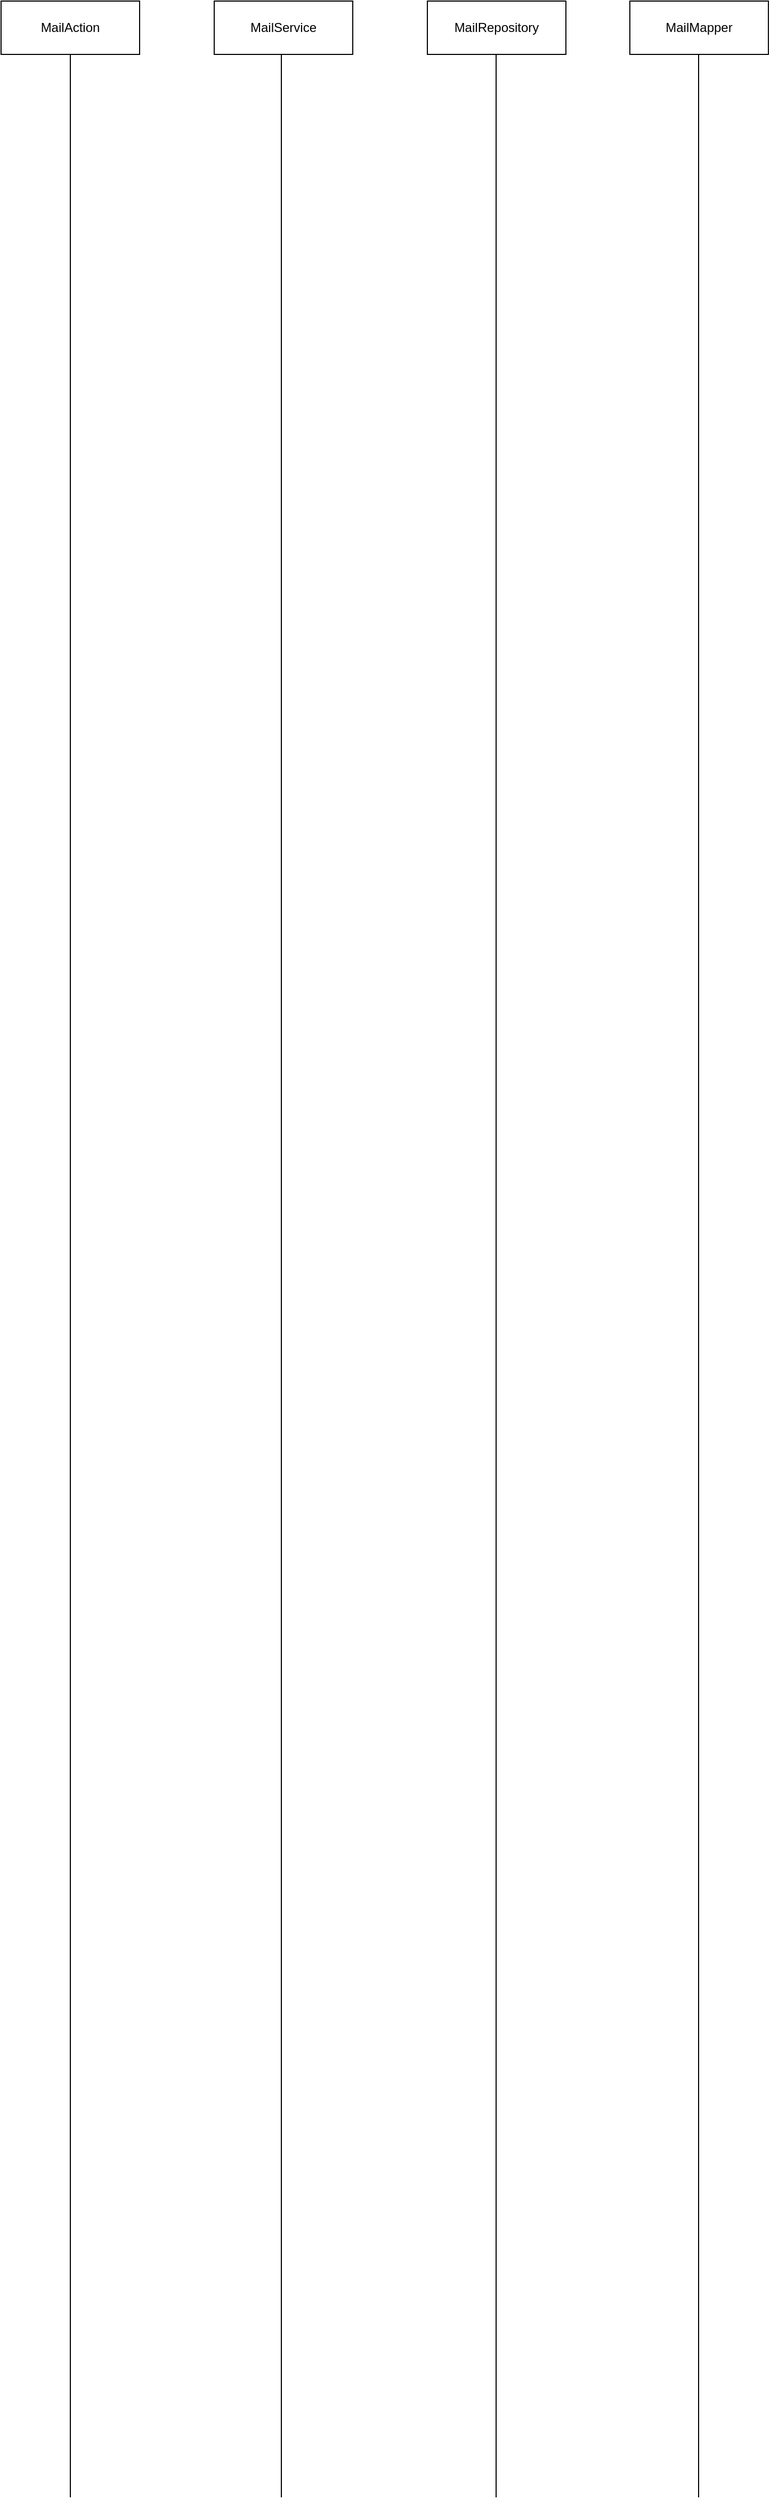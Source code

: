 <mxfile version="18.2.0" type="github">
  <diagram id="KHC4tihT69ykuvYgEflG" name="第 1 页">
    <mxGraphModel dx="961" dy="520" grid="1" gridSize="10" guides="1" tooltips="1" connect="1" arrows="1" fold="1" page="1" pageScale="1" pageWidth="3300" pageHeight="4681" math="0" shadow="0">
      <root>
        <mxCell id="0" />
        <mxCell id="1" parent="0" />
        <mxCell id="WfQck9a6tXkeaZgY0uTD-1" value="MailAction" style="rounded=0;whiteSpace=wrap;html=1;" vertex="1" parent="1">
          <mxGeometry x="70" y="40" width="130" height="50" as="geometry" />
        </mxCell>
        <mxCell id="WfQck9a6tXkeaZgY0uTD-2" value="MailService" style="rounded=0;whiteSpace=wrap;html=1;" vertex="1" parent="1">
          <mxGeometry x="270" y="40" width="130" height="50" as="geometry" />
        </mxCell>
        <mxCell id="WfQck9a6tXkeaZgY0uTD-3" value="MailRepository" style="rounded=0;whiteSpace=wrap;html=1;" vertex="1" parent="1">
          <mxGeometry x="470" y="40" width="130" height="50" as="geometry" />
        </mxCell>
        <mxCell id="WfQck9a6tXkeaZgY0uTD-4" value="MailMapper" style="rounded=0;whiteSpace=wrap;html=1;" vertex="1" parent="1">
          <mxGeometry x="660" y="40" width="130" height="50" as="geometry" />
        </mxCell>
        <mxCell id="WfQck9a6tXkeaZgY0uTD-5" value="" style="endArrow=none;html=1;rounded=0;entryX=0.5;entryY=1;entryDx=0;entryDy=0;" edge="1" parent="1" target="WfQck9a6tXkeaZgY0uTD-1">
          <mxGeometry width="50" height="50" relative="1" as="geometry">
            <mxPoint x="135" y="2380" as="sourcePoint" />
            <mxPoint x="140" y="280" as="targetPoint" />
          </mxGeometry>
        </mxCell>
        <mxCell id="WfQck9a6tXkeaZgY0uTD-6" value="" style="endArrow=none;html=1;rounded=0;entryX=0.5;entryY=1;entryDx=0;entryDy=0;" edge="1" parent="1">
          <mxGeometry width="50" height="50" relative="1" as="geometry">
            <mxPoint x="333" y="2380" as="sourcePoint" />
            <mxPoint x="333" y="90" as="targetPoint" />
          </mxGeometry>
        </mxCell>
        <mxCell id="WfQck9a6tXkeaZgY0uTD-7" value="" style="endArrow=none;html=1;rounded=0;entryX=0.5;entryY=1;entryDx=0;entryDy=0;" edge="1" parent="1">
          <mxGeometry width="50" height="50" relative="1" as="geometry">
            <mxPoint x="534.5" y="2380" as="sourcePoint" />
            <mxPoint x="534.5" y="90" as="targetPoint" />
          </mxGeometry>
        </mxCell>
        <mxCell id="WfQck9a6tXkeaZgY0uTD-8" value="" style="endArrow=none;html=1;rounded=0;entryX=0.5;entryY=1;entryDx=0;entryDy=0;" edge="1" parent="1">
          <mxGeometry width="50" height="50" relative="1" as="geometry">
            <mxPoint x="724.5" y="2380" as="sourcePoint" />
            <mxPoint x="724.5" y="90" as="targetPoint" />
          </mxGeometry>
        </mxCell>
      </root>
    </mxGraphModel>
  </diagram>
</mxfile>
